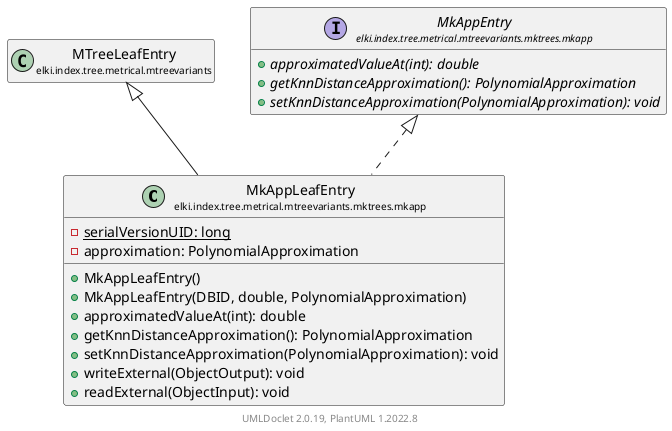 @startuml
    remove .*\.(Instance|Par|Parameterizer|Factory)$
    set namespaceSeparator none
    hide empty fields
    hide empty methods

    class "<size:14>MkAppLeafEntry\n<size:10>elki.index.tree.metrical.mtreevariants.mktrees.mkapp" as elki.index.tree.metrical.mtreevariants.mktrees.mkapp.MkAppLeafEntry [[MkAppLeafEntry.html]] {
        {static} -serialVersionUID: long
        -approximation: PolynomialApproximation
        +MkAppLeafEntry()
        +MkAppLeafEntry(DBID, double, PolynomialApproximation)
        +approximatedValueAt(int): double
        +getKnnDistanceApproximation(): PolynomialApproximation
        +setKnnDistanceApproximation(PolynomialApproximation): void
        +writeExternal(ObjectOutput): void
        +readExternal(ObjectInput): void
    }

    class "<size:14>MTreeLeafEntry\n<size:10>elki.index.tree.metrical.mtreevariants" as elki.index.tree.metrical.mtreevariants.MTreeLeafEntry [[../../MTreeLeafEntry.html]]
    interface "<size:14>MkAppEntry\n<size:10>elki.index.tree.metrical.mtreevariants.mktrees.mkapp" as elki.index.tree.metrical.mtreevariants.mktrees.mkapp.MkAppEntry [[MkAppEntry.html]] {
        {abstract} +approximatedValueAt(int): double
        {abstract} +getKnnDistanceApproximation(): PolynomialApproximation
        {abstract} +setKnnDistanceApproximation(PolynomialApproximation): void
    }

    elki.index.tree.metrical.mtreevariants.MTreeLeafEntry <|-- elki.index.tree.metrical.mtreevariants.mktrees.mkapp.MkAppLeafEntry
    elki.index.tree.metrical.mtreevariants.mktrees.mkapp.MkAppEntry <|.. elki.index.tree.metrical.mtreevariants.mktrees.mkapp.MkAppLeafEntry

    center footer UMLDoclet 2.0.19, PlantUML 1.2022.8
@enduml
